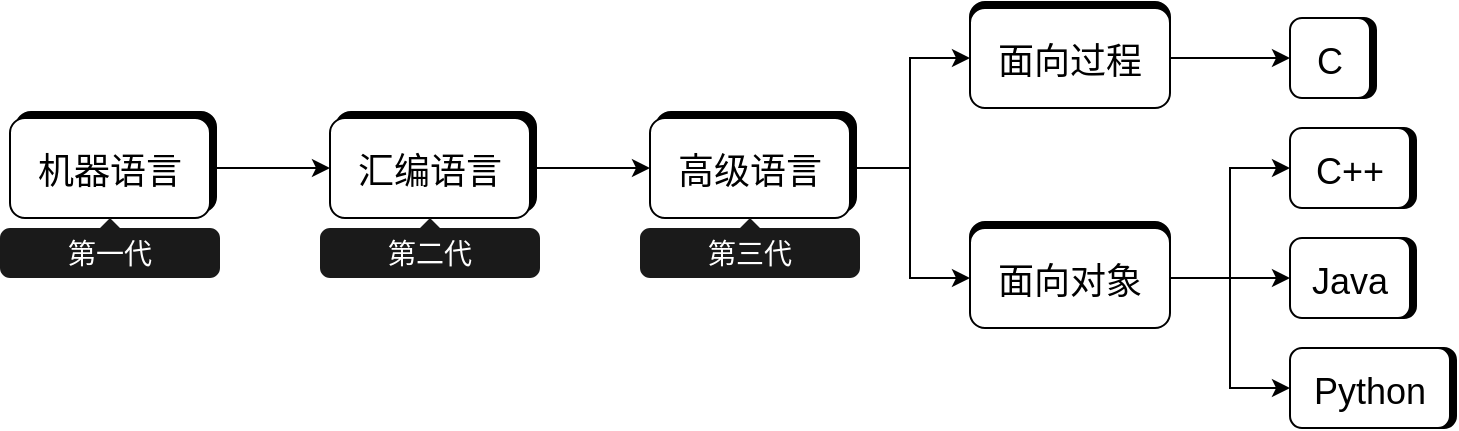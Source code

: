 <mxfile version="24.4.13" type="device" pages="7">
  <diagram name="language" id="GhkmVNo6IStUZVgmYom4">
    <mxGraphModel dx="1050" dy="669" grid="1" gridSize="10" guides="1" tooltips="1" connect="1" arrows="1" fold="1" page="1" pageScale="1" pageWidth="291" pageHeight="413" math="0" shadow="0">
      <root>
        <mxCell id="0" />
        <mxCell id="1" parent="0" />
        <mxCell id="4VUjTJUvURT9p3w9m_YW-3" value="" style="edgeStyle=orthogonalEdgeStyle;rounded=0;orthogonalLoop=1;jettySize=auto;html=1;fontFamily=Helvetica;" parent="1" source="4VUjTJUvURT9p3w9m_YW-1" target="4VUjTJUvURT9p3w9m_YW-2" edge="1">
          <mxGeometry relative="1" as="geometry" />
        </mxCell>
        <mxCell id="4VUjTJUvURT9p3w9m_YW-1" value="机器语言" style="rounded=1;fontSize=18;shadow=1;shadowOpacity=100;shadowBlur=0;shadowOffsetY=-3;shadowOffsetX=3;fontFamily=Helvetica;" parent="1" vertex="1">
          <mxGeometry x="80" y="135" width="100" height="50" as="geometry" />
        </mxCell>
        <mxCell id="4VUjTJUvURT9p3w9m_YW-5" value="" style="edgeStyle=orthogonalEdgeStyle;rounded=0;orthogonalLoop=1;jettySize=auto;html=1;fontFamily=Helvetica;" parent="1" source="4VUjTJUvURT9p3w9m_YW-2" target="4VUjTJUvURT9p3w9m_YW-4" edge="1">
          <mxGeometry relative="1" as="geometry" />
        </mxCell>
        <mxCell id="4VUjTJUvURT9p3w9m_YW-2" value="汇编语言" style="rounded=1;fontSize=18;shadow=1;shadowOpacity=100;shadowBlur=0;shadowOffsetY=-3;shadowOffsetX=3;fontFamily=Helvetica;" parent="1" vertex="1">
          <mxGeometry x="240" y="135" width="100" height="50" as="geometry" />
        </mxCell>
        <mxCell id="4VUjTJUvURT9p3w9m_YW-7" value="" style="edgeStyle=orthogonalEdgeStyle;rounded=0;orthogonalLoop=1;jettySize=auto;html=1;entryX=0;entryY=0.5;entryDx=0;entryDy=0;fontFamily=Helvetica;" parent="1" source="4VUjTJUvURT9p3w9m_YW-4" target="4VUjTJUvURT9p3w9m_YW-6" edge="1">
          <mxGeometry relative="1" as="geometry">
            <Array as="points">
              <mxPoint x="530" y="160" />
              <mxPoint x="530" y="105" />
            </Array>
          </mxGeometry>
        </mxCell>
        <mxCell id="4VUjTJUvURT9p3w9m_YW-9" style="edgeStyle=orthogonalEdgeStyle;rounded=0;orthogonalLoop=1;jettySize=auto;html=1;entryX=0;entryY=0.5;entryDx=0;entryDy=0;fontFamily=Helvetica;" parent="1" source="4VUjTJUvURT9p3w9m_YW-4" target="4VUjTJUvURT9p3w9m_YW-8" edge="1">
          <mxGeometry relative="1" as="geometry" />
        </mxCell>
        <mxCell id="4VUjTJUvURT9p3w9m_YW-4" value="高级语言" style="rounded=1;fontSize=18;shadow=1;shadowOpacity=100;shadowBlur=0;shadowOffsetY=-3;shadowOffsetX=3;fontFamily=Helvetica;" parent="1" vertex="1">
          <mxGeometry x="400" y="135" width="100" height="50" as="geometry" />
        </mxCell>
        <mxCell id="4VUjTJUvURT9p3w9m_YW-11" value="" style="edgeStyle=orthogonalEdgeStyle;rounded=0;orthogonalLoop=1;jettySize=auto;html=1;fontFamily=Helvetica;" parent="1" source="4VUjTJUvURT9p3w9m_YW-6" target="4VUjTJUvURT9p3w9m_YW-10" edge="1">
          <mxGeometry relative="1" as="geometry" />
        </mxCell>
        <mxCell id="4VUjTJUvURT9p3w9m_YW-6" value="面向过程" style="rounded=1;fontSize=18;shadow=1;shadowOpacity=100;shadowBlur=0;shadowOffsetY=-3;shadowOffsetX=0;fontFamily=Helvetica;" parent="1" vertex="1">
          <mxGeometry x="560" y="80" width="100" height="50" as="geometry" />
        </mxCell>
        <mxCell id="4VUjTJUvURT9p3w9m_YW-13" value="" style="edgeStyle=orthogonalEdgeStyle;rounded=0;orthogonalLoop=1;jettySize=auto;html=1;entryX=0;entryY=0.5;entryDx=0;entryDy=0;fontFamily=Helvetica;" parent="1" source="4VUjTJUvURT9p3w9m_YW-8" target="4VUjTJUvURT9p3w9m_YW-12" edge="1">
          <mxGeometry relative="1" as="geometry" />
        </mxCell>
        <mxCell id="4VUjTJUvURT9p3w9m_YW-16" style="edgeStyle=orthogonalEdgeStyle;rounded=0;orthogonalLoop=1;jettySize=auto;html=1;entryX=0;entryY=0.5;entryDx=0;entryDy=0;fontFamily=Helvetica;" parent="1" source="4VUjTJUvURT9p3w9m_YW-8" target="4VUjTJUvURT9p3w9m_YW-14" edge="1">
          <mxGeometry relative="1" as="geometry" />
        </mxCell>
        <mxCell id="4VUjTJUvURT9p3w9m_YW-17" style="edgeStyle=orthogonalEdgeStyle;rounded=0;orthogonalLoop=1;jettySize=auto;html=1;entryX=0;entryY=0.5;entryDx=0;entryDy=0;fontFamily=Helvetica;" parent="1" source="4VUjTJUvURT9p3w9m_YW-8" target="4VUjTJUvURT9p3w9m_YW-15" edge="1">
          <mxGeometry relative="1" as="geometry" />
        </mxCell>
        <mxCell id="4VUjTJUvURT9p3w9m_YW-8" value="面向对象" style="rounded=1;fontSize=18;shadow=1;shadowOpacity=100;shadowBlur=0;shadowOffsetY=-3;shadowOffsetX=0;fontFamily=Helvetica;" parent="1" vertex="1">
          <mxGeometry x="560" y="190" width="100" height="50" as="geometry" />
        </mxCell>
        <mxCell id="4VUjTJUvURT9p3w9m_YW-10" value="C" style="rounded=1;fontSize=18;shadow=1;shadowOpacity=100;shadowBlur=0;shadowOffsetY=0;shadowOffsetX=3;fontFamily=Helvetica;" parent="1" vertex="1">
          <mxGeometry x="720" y="85" width="40" height="40" as="geometry" />
        </mxCell>
        <mxCell id="4VUjTJUvURT9p3w9m_YW-12" value="C++" style="rounded=1;fontSize=18;shadow=1;shadowOpacity=100;shadowBlur=0;shadowOffsetY=0;shadowOffsetX=3;fontFamily=Helvetica;" parent="1" vertex="1">
          <mxGeometry x="720" y="140" width="60" height="40" as="geometry" />
        </mxCell>
        <mxCell id="4VUjTJUvURT9p3w9m_YW-14" value="Java" style="rounded=1;fontSize=18;shadow=1;shadowOpacity=100;shadowBlur=0;shadowOffsetY=0;shadowOffsetX=3;fontFamily=Helvetica;" parent="1" vertex="1">
          <mxGeometry x="720" y="195" width="60" height="40" as="geometry" />
        </mxCell>
        <mxCell id="4VUjTJUvURT9p3w9m_YW-15" value="Python" style="rounded=1;fontSize=18;shadow=1;shadowOpacity=100;shadowBlur=0;shadowOffsetY=0;shadowOffsetX=3;fontFamily=Helvetica;" parent="1" vertex="1">
          <mxGeometry x="720" y="250" width="80" height="40" as="geometry" />
        </mxCell>
        <mxCell id="4VUjTJUvURT9p3w9m_YW-23" value="第一代" style="shadow=0;dashed=0;shape=mxgraph.bootstrap.popover;fillColor=#1A1A1A;strokeColor=none;dx=55;dy=5;rSize=5;verticalAlign=top;spacing=10;fontSize=14;spacingLeft=0;align=center;spacingTop=-5;fontColor=#FFFFFF;direction=west;spacingBottom=0;fontFamily=Helvetica;" parent="1" vertex="1">
          <mxGeometry x="75" y="185" width="110" height="30" as="geometry" />
        </mxCell>
        <mxCell id="4VUjTJUvURT9p3w9m_YW-25" value="第二代" style="shadow=0;dashed=0;shape=mxgraph.bootstrap.popover;fillColor=#1A1A1A;strokeColor=none;dx=55;dy=5;rSize=5;verticalAlign=top;spacing=10;fontSize=14;spacingLeft=0;align=center;spacingTop=-5;fontColor=#FFFFFF;direction=west;spacingBottom=0;fontFamily=Helvetica;" parent="1" vertex="1">
          <mxGeometry x="235" y="185" width="110" height="30" as="geometry" />
        </mxCell>
        <mxCell id="4VUjTJUvURT9p3w9m_YW-26" value="第三代" style="shadow=0;dashed=0;shape=mxgraph.bootstrap.popover;fillColor=#1A1A1A;strokeColor=none;dx=55;dy=5;rSize=5;verticalAlign=top;spacing=10;fontSize=14;spacingLeft=0;align=center;spacingTop=-5;fontColor=#FFFFFF;direction=west;spacingBottom=0;fontFamily=Helvetica;" parent="1" vertex="1">
          <mxGeometry x="395" y="185" width="110" height="30" as="geometry" />
        </mxCell>
      </root>
    </mxGraphModel>
  </diagram>
  <diagram id="CMB5Bj1ewXfbPHIBRHY7" name="hardware">
    <mxGraphModel dx="1050" dy="669" grid="1" gridSize="10" guides="1" tooltips="1" connect="1" arrows="1" fold="1" page="1" pageScale="1" pageWidth="291" pageHeight="413" math="0" shadow="0">
      <root>
        <mxCell id="0" />
        <mxCell id="1" parent="0" />
        <mxCell id="Dz_opyrQ9mkDWGh6BsnE-21" value="CPU" style="rounded=0;fontSize=18;sketch=1;curveFitting=1;jiggle=1;hachureGap=1;fillColor=#eeeeee;strokeColor=none;labelPosition=center;verticalLabelPosition=middle;align=center;verticalAlign=top;fontStyle=0;fontFamily=Helvetica;" parent="1" vertex="1">
          <mxGeometry x="40" y="80" width="480" height="100" as="geometry" />
        </mxCell>
        <mxCell id="Dz_opyrQ9mkDWGh6BsnE-3" value="运算单元" style="rounded=1;fontSize=18;shadow=1;shadowOpacity=100;shadowOffsetX=3;shadowOffsetY=-3;shadowBlur=0;fontFamily=Helvetica;" parent="1" vertex="1">
          <mxGeometry x="67" y="120.0" width="100" height="40" as="geometry" />
        </mxCell>
        <mxCell id="Dz_opyrQ9mkDWGh6BsnE-18" value="" style="edgeStyle=orthogonalEdgeStyle;rounded=0;orthogonalLoop=1;jettySize=auto;html=1;startArrow=classic;startFill=1;fontFamily=Helvetica;" parent="1" source="Dz_opyrQ9mkDWGh6BsnE-4" target="Dz_opyrQ9mkDWGh6BsnE-3" edge="1">
          <mxGeometry relative="1" as="geometry" />
        </mxCell>
        <mxCell id="Dz_opyrQ9mkDWGh6BsnE-19" style="edgeStyle=orthogonalEdgeStyle;rounded=0;orthogonalLoop=1;jettySize=auto;html=1;exitX=0.5;exitY=1;exitDx=0;exitDy=0;entryX=0.5;entryY=1;entryDx=0;entryDy=0;startArrow=classic;startFill=1;fontFamily=Helvetica;" parent="1" source="Dz_opyrQ9mkDWGh6BsnE-4" target="Dz_opyrQ9mkDWGh6BsnE-10" edge="1">
          <mxGeometry relative="1" as="geometry">
            <Array as="points">
              <mxPoint x="277" y="190" />
              <mxPoint x="597" y="190" />
            </Array>
          </mxGeometry>
        </mxCell>
        <mxCell id="Dz_opyrQ9mkDWGh6BsnE-4" value="寄存器" style="rounded=1;fontSize=18;shadow=1;shadowOpacity=100;shadowOffsetX=3;shadowOffsetY=-3;shadowBlur=0;fontFamily=Helvetica;" parent="1" vertex="1">
          <mxGeometry x="227" y="120.0" width="100" height="40" as="geometry" />
        </mxCell>
        <mxCell id="Dz_opyrQ9mkDWGh6BsnE-17" value="" style="edgeStyle=orthogonalEdgeStyle;rounded=0;orthogonalLoop=1;jettySize=auto;html=1;fontFamily=Helvetica;" parent="1" source="Dz_opyrQ9mkDWGh6BsnE-8" target="Dz_opyrQ9mkDWGh6BsnE-4" edge="1">
          <mxGeometry relative="1" as="geometry" />
        </mxCell>
        <mxCell id="Dz_opyrQ9mkDWGh6BsnE-8" value="缓存" style="rounded=1;fontSize=18;shadow=1;shadowOpacity=100;shadowOffsetX=3;shadowOffsetY=-3;shadowBlur=0;fontFamily=Helvetica;" parent="1" vertex="1">
          <mxGeometry x="387" y="120.0" width="100" height="40" as="geometry" />
        </mxCell>
        <mxCell id="Dz_opyrQ9mkDWGh6BsnE-15" value="" style="edgeStyle=orthogonalEdgeStyle;rounded=0;orthogonalLoop=1;jettySize=auto;html=1;fontFamily=Helvetica;" parent="1" source="Dz_opyrQ9mkDWGh6BsnE-10" target="Dz_opyrQ9mkDWGh6BsnE-8" edge="1">
          <mxGeometry relative="1" as="geometry" />
        </mxCell>
        <mxCell id="Dz_opyrQ9mkDWGh6BsnE-10" value="内存" style="rounded=1;fontSize=18;shadow=1;shadowOpacity=100;shadowOffsetX=3;shadowOffsetY=-3;shadowBlur=0;fontFamily=Helvetica;" parent="1" vertex="1">
          <mxGeometry x="547" y="120.0" width="100" height="40" as="geometry" />
        </mxCell>
        <mxCell id="Dz_opyrQ9mkDWGh6BsnE-16" value="" style="edgeStyle=orthogonalEdgeStyle;rounded=0;orthogonalLoop=1;jettySize=auto;html=1;startArrow=classic;startFill=1;fontFamily=Helvetica;" parent="1" source="Dz_opyrQ9mkDWGh6BsnE-12" target="Dz_opyrQ9mkDWGh6BsnE-10" edge="1">
          <mxGeometry relative="1" as="geometry" />
        </mxCell>
        <mxCell id="Dz_opyrQ9mkDWGh6BsnE-12" value="硬盘" style="rounded=1;fontSize=18;shadow=1;shadowOpacity=100;shadowOffsetX=3;shadowOffsetY=-3;shadowBlur=0;fontFamily=Helvetica;" parent="1" vertex="1">
          <mxGeometry x="707" y="120.0" width="100" height="40" as="geometry" />
        </mxCell>
      </root>
    </mxGraphModel>
  </diagram>
  <diagram id="yYK8dVEquQdWhxrIUWmN" name="platform">
    <mxGraphModel dx="1050" dy="669" grid="1" gridSize="10" guides="1" tooltips="1" connect="1" arrows="1" fold="1" page="1" pageScale="1" pageWidth="291" pageHeight="413" math="0" shadow="0">
      <root>
        <mxCell id="0" />
        <mxCell id="1" parent="0" />
        <mxCell id="qDeXKjlheQYa4lL785Nu-9" value="Java 程序" style="shape=document;boundedLbl=1;rounded=0;shadow=1;strokeColor=#36393d;align=center;verticalAlign=middle;shadowOffsetX=3;shadowOffsetY=-3;shadowBlur=0;shadowOpacity=100;fontFamily=Helvetica;fontSize=22;fillColor=#f9f7ed;points=[[0,0.25,0,0,0],[0,0.5,0,0,0],[0,0.75,0,0,0],[0.25,0,0,0,0],[0.5,0,0,0,0],[0.5,0.85,0,0,0],[0.75,0,0,0,0],[1,0.25,0,0,0],[1,0.5,0,0,0],[1,0.75,0,0,0]];" parent="1" vertex="1">
          <mxGeometry x="330" y="60" width="180" height="80" as="geometry" />
        </mxCell>
        <mxCell id="qDeXKjlheQYa4lL785Nu-11" value="Windows 系统" style="rounded=1;fontSize=18;sketch=1;curveFitting=1;jiggle=1;hachureGap=1;fillColor=#f9f7ed;strokeColor=#36393d;verticalAlign=bottom;spacingTop=0;spacingBottom=5;fontStyle=1;container=1;fontFamily=Helvetica;" parent="1" vertex="1">
          <mxGeometry x="40" y="190" width="200" height="100" as="geometry">
            <mxRectangle x="40" y="140" width="150" height="40" as="alternateBounds" />
          </mxGeometry>
        </mxCell>
        <mxCell id="qDeXKjlheQYa4lL785Nu-13" value="win 版的 JVM" style="ellipse;whiteSpace=wrap;html=1;rounded=0;sketch=1;hachureGap=1;jiggle=1;curveFitting=1;strokeColor=#36393d;align=center;verticalAlign=middle;fontFamily=Helvetica;fontSize=18;fillColor=#ffcc99;" parent="qDeXKjlheQYa4lL785Nu-11" vertex="1">
          <mxGeometry x="35" y="22" width="130" height="42" as="geometry" />
        </mxCell>
        <mxCell id="qDeXKjlheQYa4lL785Nu-15" value="Linux 系统" style="rounded=1;fontSize=18;sketch=1;curveFitting=1;jiggle=1;hachureGap=1;fillColor=#f9f7ed;strokeColor=#36393d;verticalAlign=bottom;spacingTop=0;spacingBottom=5;fontStyle=1;container=1;fontFamily=Helvetica;" parent="1" vertex="1">
          <mxGeometry x="320" y="190" width="200" height="100" as="geometry">
            <mxRectangle x="40" y="140" width="150" height="40" as="alternateBounds" />
          </mxGeometry>
        </mxCell>
        <mxCell id="qDeXKjlheQYa4lL785Nu-16" value="lin 版的 JVM" style="ellipse;whiteSpace=wrap;html=1;rounded=0;sketch=1;hachureGap=1;jiggle=1;curveFitting=1;strokeColor=#36393d;align=center;verticalAlign=middle;fontFamily=Helvetica;fontSize=18;fillColor=#ffcc99;" parent="qDeXKjlheQYa4lL785Nu-15" vertex="1">
          <mxGeometry x="35" y="22" width="130" height="42" as="geometry" />
        </mxCell>
        <mxCell id="qDeXKjlheQYa4lL785Nu-17" value="MacOS 系统" style="rounded=1;fontSize=18;sketch=1;curveFitting=1;jiggle=1;hachureGap=1;fillColor=#f9f7ed;strokeColor=#36393d;verticalAlign=bottom;spacingTop=0;spacingBottom=5;fontStyle=1;container=1;fontFamily=Helvetica;" parent="1" vertex="1">
          <mxGeometry x="600" y="190" width="200" height="100" as="geometry">
            <mxRectangle x="40" y="140" width="150" height="40" as="alternateBounds" />
          </mxGeometry>
        </mxCell>
        <mxCell id="qDeXKjlheQYa4lL785Nu-18" value="mac 版的 JVM" style="ellipse;whiteSpace=wrap;html=1;rounded=0;sketch=1;hachureGap=1;jiggle=1;curveFitting=1;strokeColor=#36393d;align=center;verticalAlign=middle;fontFamily=Helvetica;fontSize=18;fillColor=#ffcc99;" parent="qDeXKjlheQYa4lL785Nu-17" vertex="1">
          <mxGeometry x="35" y="22" width="130" height="42" as="geometry" />
        </mxCell>
        <mxCell id="qDeXKjlheQYa4lL785Nu-22" style="edgeStyle=orthogonalEdgeStyle;rounded=0;orthogonalLoop=1;jettySize=auto;html=1;exitX=0.5;exitY=0.85;exitDx=0;exitDy=0;exitPerimeter=0;entryX=0.5;entryY=0;entryDx=0;entryDy=0;fontFamily=Helvetica;fontSize=18;fontColor=default;" parent="1" source="qDeXKjlheQYa4lL785Nu-9" target="qDeXKjlheQYa4lL785Nu-16" edge="1">
          <mxGeometry relative="1" as="geometry" />
        </mxCell>
        <mxCell id="qDeXKjlheQYa4lL785Nu-23" style="edgeStyle=orthogonalEdgeStyle;rounded=0;orthogonalLoop=1;jettySize=auto;html=1;exitX=0.5;exitY=0.85;exitDx=0;exitDy=0;exitPerimeter=0;entryX=0.5;entryY=0;entryDx=0;entryDy=0;fontFamily=Helvetica;fontSize=18;fontColor=default;" parent="1" source="qDeXKjlheQYa4lL785Nu-9" target="qDeXKjlheQYa4lL785Nu-13" edge="1">
          <mxGeometry relative="1" as="geometry">
            <Array as="points">
              <mxPoint x="420" y="170" />
              <mxPoint x="140" y="170" />
            </Array>
          </mxGeometry>
        </mxCell>
        <mxCell id="qDeXKjlheQYa4lL785Nu-24" style="edgeStyle=orthogonalEdgeStyle;rounded=0;orthogonalLoop=1;jettySize=auto;html=1;exitX=0.5;exitY=0.85;exitDx=0;exitDy=0;exitPerimeter=0;entryX=0.5;entryY=0;entryDx=0;entryDy=0;fontFamily=Helvetica;fontSize=18;fontColor=default;" parent="1" source="qDeXKjlheQYa4lL785Nu-9" target="qDeXKjlheQYa4lL785Nu-18" edge="1">
          <mxGeometry relative="1" as="geometry">
            <Array as="points">
              <mxPoint x="420" y="170" />
              <mxPoint x="700" y="170" />
            </Array>
          </mxGeometry>
        </mxCell>
      </root>
    </mxGraphModel>
  </diagram>
  <diagram id="Rfr6S3I8M5aCO2-zRJgq" name="compilation">
    <mxGraphModel dx="1050" dy="669" grid="1" gridSize="10" guides="1" tooltips="1" connect="1" arrows="1" fold="1" page="1" pageScale="1" pageWidth="291" pageHeight="413" math="0" shadow="0">
      <root>
        <mxCell id="0" />
        <mxCell id="1" parent="0" />
        <mxCell id="BbftKv4C66B8lPSLXNzS-2" value="Java 源文件" style="shape=document;boundedLbl=1;rounded=0;shadow=1;strokeColor=default;align=center;verticalAlign=middle;shadowOffsetX=3;shadowOffsetY=-3;shadowBlur=0;shadowOpacity=100;fontFamily=Helvetica;fontSize=18;fontColor=default;fillColor=default;points=[[0,0.25,0,0,0],[0,0.5,0,0,0],[0,0.75,0,0,0],[0.25,0,0,0,0],[0.5,0,0,0,0],[0.5,0.85,0,0,0],[0.75,0,0,0,0],[1,0.25,0,0,0],[1,0.5,0,0,0],[1,0.75,0,0,0]];" parent="1" vertex="1">
          <mxGeometry x="30" y="140" width="120" height="80" as="geometry" />
        </mxCell>
        <mxCell id="BbftKv4C66B8lPSLXNzS-3" value="字节码文件" style="shape=note;backgroundOutline=1;darkOpacity=0.05;rounded=0;shadow=1;strokeColor=default;align=center;verticalAlign=middle;shadowOffsetX=3;shadowOffsetY=-3;shadowBlur=0;shadowOpacity=100;fontFamily=Helvetica;fontSize=18;fontColor=default;fillColor=default;size=20;points=[[0,0,0,0,0],[0,0,0,40,0],[0,0,0,80,0],[0,0,0,90,10],[0,0,0,100,20],[0,0.5,0,0,0],[0,0.5,0,100,0],[0,1,0,0,0],[0.5,0,0,0,0],[0.5,1,0,0,0],[1,1,0,0,0]];" parent="1" vertex="1">
          <mxGeometry x="291" y="110" width="100" height="100" as="geometry" />
        </mxCell>
        <mxCell id="BbftKv4C66B8lPSLXNzS-14" value="" style="edgeStyle=orthogonalEdgeStyle;rounded=0;orthogonalLoop=1;jettySize=auto;exitX=1;exitY=0.5;exitDx=0;exitDy=0;exitPerimeter=0;entryX=0;entryY=0.5;entryDx=0;entryDy=0;fontFamily=Helvetica;fontSize=11;fontColor=default;" parent="1" source="BbftKv4C66B8lPSLXNzS-5" target="BbftKv4C66B8lPSLXNzS-9" edge="1">
          <mxGeometry relative="1" as="geometry" />
        </mxCell>
        <mxCell id="BbftKv4C66B8lPSLXNzS-5" value="JVM" style="verticalLabelPosition=middle;verticalAlign=middle;strokeWidth=1;align=center;outlineConnect=0;dashed=0;outlineConnect=0;shape=mxgraph.aws3d.dataServer;strokeColor=#5E5E5E;aspect=fixed;labelPosition=center;fontSize=18;spacingBottom=0;spacingTop=-38;points=[[0,0.5,0,0,0],[1,0.5,0,0,0]];fontFamily=Helvetica;" parent="1" vertex="1">
          <mxGeometry x="520" y="107" width="123" height="106" as="geometry" />
        </mxCell>
        <mxCell id="BbftKv4C66B8lPSLXNzS-9" value="程序运行结果" style="ellipse;aspect=fixed;rounded=0;shadow=1;strokeColor=default;align=center;verticalAlign=middle;shadowOffsetX=3;shadowOffsetY=-3;shadowBlur=0;shadowOpacity=100;fontFamily=Helvetica;fontSize=18;fontColor=default;fillColor=default;" parent="1" vertex="1">
          <mxGeometry x="720" y="105" width="110" height="110" as="geometry" />
        </mxCell>
        <mxCell id="BbftKv4C66B8lPSLXNzS-10" value="" style="edgeStyle=orthogonalEdgeStyle;rounded=0;orthogonalLoop=1;jettySize=auto;exitX=1;exitY=0.25;exitDx=0;exitDy=0;entryX=0;entryY=0.5;entryDx=0;entryDy=0;entryPerimeter=0;fontFamily=Helvetica;fontSize=11;fontColor=default;exitPerimeter=0;" parent="1" source="BbftKv4C66B8lPSLXNzS-2" target="BbftKv4C66B8lPSLXNzS-3" edge="1">
          <mxGeometry relative="1" as="geometry" />
        </mxCell>
        <mxCell id="BbftKv4C66B8lPSLXNzS-15" value="" style="edgeLabel;align=center;verticalAlign=bottom;resizable=0;points=[];rounded=0;shadow=1;strokeColor=default;shadowOffsetX=3;shadowOffsetY=-3;shadowBlur=0;shadowOpacity=100;fontFamily=Helvetica;fontSize=16;fontColor=default;fillColor=default;" parent="BbftKv4C66B8lPSLXNzS-10" vertex="1" connectable="0">
          <mxGeometry x="-0.049" y="1" relative="1" as="geometry">
            <mxPoint as="offset" />
          </mxGeometry>
        </mxCell>
        <mxCell id="BbftKv4C66B8lPSLXNzS-16" value="" style="edgeLabel;align=center;verticalAlign=top;resizable=0;points=[];rounded=0;shadow=1;strokeColor=default;shadowOffsetX=3;shadowOffsetY=-3;shadowBlur=0;shadowOpacity=100;fontFamily=Helvetica;fontSize=16;fontColor=default;fillColor=default;spacingLeft=0;" parent="BbftKv4C66B8lPSLXNzS-10" vertex="1" connectable="0">
          <mxGeometry x="-0.067" y="-1" relative="1" as="geometry">
            <mxPoint as="offset" />
          </mxGeometry>
        </mxCell>
        <mxCell id="BbftKv4C66B8lPSLXNzS-20" value="使用 javac.exe" style="edgeLabel;align=center;verticalAlign=top;resizable=0;points=[];rounded=0;shadow=1;strokeColor=default;shadowOffsetX=3;shadowOffsetY=-3;shadowBlur=0;shadowOpacity=100;fontFamily=Helvetica;fontSize=18;fontColor=default;fillColor=default;" parent="BbftKv4C66B8lPSLXNzS-10" vertex="1" connectable="0">
          <mxGeometry x="-0.055" relative="1" as="geometry">
            <mxPoint as="offset" />
          </mxGeometry>
        </mxCell>
        <mxCell id="BbftKv4C66B8lPSLXNzS-21" value="编译程序" style="edgeLabel;align=center;verticalAlign=bottom;resizable=0;points=[];rounded=0;shadow=1;strokeColor=default;shadowOffsetX=3;shadowOffsetY=-3;shadowBlur=0;shadowOpacity=100;fontFamily=Helvetica;fontSize=16;fontColor=default;fillColor=default;" parent="BbftKv4C66B8lPSLXNzS-10" vertex="1" connectable="0">
          <mxGeometry x="-0.064" y="1" relative="1" as="geometry">
            <mxPoint as="offset" />
          </mxGeometry>
        </mxCell>
        <mxCell id="BbftKv4C66B8lPSLXNzS-13" value="" style="edgeStyle=orthogonalEdgeStyle;rounded=0;orthogonalLoop=1;jettySize=auto;exitX=0;exitY=0.5;exitDx=100;exitDy=0;exitPerimeter=0;entryX=0;entryY=0.5;entryDx=0;entryDy=0;entryPerimeter=0;fontFamily=Helvetica;fontSize=11;fontColor=default;" parent="1" source="BbftKv4C66B8lPSLXNzS-3" target="BbftKv4C66B8lPSLXNzS-5" edge="1">
          <mxGeometry relative="1" as="geometry" />
        </mxCell>
        <mxCell id="BbftKv4C66B8lPSLXNzS-17" value="启动 JVM" style="edgeLabel;align=center;verticalAlign=bottom;resizable=0;points=[];rounded=0;shadow=1;strokeColor=default;shadowOffsetX=3;shadowOffsetY=-3;shadowBlur=0;shadowOpacity=100;fontFamily=Helvetica;fontSize=16;fontColor=default;fillColor=default;" parent="BbftKv4C66B8lPSLXNzS-13" vertex="1" connectable="0">
          <mxGeometry x="0.029" y="1" relative="1" as="geometry">
            <mxPoint as="offset" />
          </mxGeometry>
        </mxCell>
        <mxCell id="BbftKv4C66B8lPSLXNzS-18" value="" style="edgeLabel;align=center;verticalAlign=top;resizable=0;points=[];rounded=0;shadow=1;strokeColor=default;shadowOffsetX=3;shadowOffsetY=-3;shadowBlur=0;shadowOpacity=100;fontFamily=Helvetica;fontSize=16;fontColor=default;fillColor=default;spacingLeft=0;" parent="BbftKv4C66B8lPSLXNzS-13" vertex="1" connectable="0">
          <mxGeometry x="-0.163" relative="1" as="geometry">
            <mxPoint as="offset" />
          </mxGeometry>
        </mxCell>
        <mxCell id="BbftKv4C66B8lPSLXNzS-19" value="使用 java.exe" style="edgeLabel;align=center;verticalAlign=top;resizable=0;points=[];rounded=0;shadow=1;strokeColor=default;shadowOffsetX=3;shadowOffsetY=-3;shadowBlur=0;shadowOpacity=100;fontFamily=Helvetica;fontSize=16;fontColor=default;fillColor=default;" parent="BbftKv4C66B8lPSLXNzS-13" vertex="1" connectable="0">
          <mxGeometry x="0.03" y="-1" relative="1" as="geometry">
            <mxPoint as="offset" />
          </mxGeometry>
        </mxCell>
        <mxCell id="BbftKv4C66B8lPSLXNzS-28" value="HelloWorld.java" style="shape=note;backgroundOutline=1;darkOpacity=0.05;fillColor=#f5f5f5;strokeColor=#666666;fillStyle=solid;direction=west;gradientDirection=north;shadow=1;size=10;pointerEvents=1;fontSize=18;fontFamily=Helvetica;" parent="1" vertex="1">
          <mxGeometry x="15" y="250" width="150" height="40" as="geometry" />
        </mxCell>
        <mxCell id="BbftKv4C66B8lPSLXNzS-30" value="HelloWorld.class" style="shape=note;backgroundOutline=1;darkOpacity=0.05;fillColor=#f5f5f5;strokeColor=#666666;fillStyle=solid;direction=west;gradientDirection=north;shadow=1;size=10;pointerEvents=1;fontSize=18;fontFamily=Helvetica;" parent="1" vertex="1">
          <mxGeometry x="266" y="250" width="150" height="40" as="geometry" />
        </mxCell>
        <mxCell id="BbftKv4C66B8lPSLXNzS-31" value="" style="edgeStyle=orthogonalEdgeStyle;rounded=0;orthogonalLoop=1;jettySize=auto;exitX=0.5;exitY=1;exitDx=0;exitDy=0;exitPerimeter=0;entryX=0.5;entryY=1;entryDx=0;entryDy=0;entryPerimeter=0;endArrow=none;endFill=0;dashed=1;fontFamily=Helvetica;" parent="1" source="BbftKv4C66B8lPSLXNzS-3" target="BbftKv4C66B8lPSLXNzS-30" edge="1">
          <mxGeometry relative="1" as="geometry" />
        </mxCell>
        <mxCell id="BbftKv4C66B8lPSLXNzS-33" value="" style="edgeStyle=orthogonalEdgeStyle;rounded=0;orthogonalLoop=1;jettySize=auto;exitX=0.5;exitY=0;exitDx=0;exitDy=0;exitPerimeter=0;dashed=1;endArrow=none;endFill=0;fontFamily=Helvetica;" parent="1" source="BbftKv4C66B8lPSLXNzS-32" edge="1">
          <mxGeometry relative="1" as="geometry">
            <mxPoint x="455" y="135" as="targetPoint" />
          </mxGeometry>
        </mxCell>
        <mxCell id="BbftKv4C66B8lPSLXNzS-32" value="把字节码文件加载进 JVM" style="shape=note;backgroundOutline=1;darkOpacity=0.05;fillColor=#f5f5f5;strokeColor=#666666;fillStyle=solid;direction=west;gradientDirection=north;shadow=1;size=10;pointerEvents=1;fontSize=18;fontFamily=Helvetica;" parent="1" vertex="1">
          <mxGeometry x="340" y="30" width="230" height="40" as="geometry" />
        </mxCell>
        <mxCell id="BbftKv4C66B8lPSLXNzS-34" value="" style="edgeStyle=orthogonalEdgeStyle;rounded=0;orthogonalLoop=1;jettySize=auto;exitX=0.5;exitY=0.85;exitDx=0;exitDy=0;exitPerimeter=0;entryX=0.5;entryY=1;entryDx=0;entryDy=0;entryPerimeter=0;endArrow=none;endFill=0;dashed=1;fontFamily=Helvetica;" parent="1" source="BbftKv4C66B8lPSLXNzS-2" target="BbftKv4C66B8lPSLXNzS-28" edge="1">
          <mxGeometry relative="1" as="geometry" />
        </mxCell>
      </root>
    </mxGraphModel>
  </diagram>
  <diagram id="tYYNjxasHmk65A-VcSS7" name="switchs">
    <mxGraphModel dx="1050" dy="669" grid="1" gridSize="10" guides="1" tooltips="1" connect="1" arrows="1" fold="1" page="1" pageScale="1" pageWidth="291" pageHeight="413" math="0" shadow="0">
      <root>
        <mxCell id="0" />
        <mxCell id="1" parent="0" />
        <mxCell id="ICwCYZRlLC1K_XWsh7Jr-3" value="1" style="shape=mxgraph.electrical.electro-mechanical.switchDisconnector;aspect=fixed;elSwitchState=on;direction=south;labelPosition=center;verticalLabelPosition=bottom;align=center;verticalAlign=top;fontSize=18;spacingLeft=-15;" parent="1" vertex="1">
          <mxGeometry x="40" y="80" width="20" height="75" as="geometry" />
        </mxCell>
        <mxCell id="ICwCYZRlLC1K_XWsh7Jr-4" value="0" style="shape=mxgraph.electrical.electro-mechanical.switchDisconnector;aspect=fixed;elSwitchState=off;direction=south;fontSize=18;labelPosition=center;verticalLabelPosition=bottom;align=center;verticalAlign=top;spacingLeft=-10;" parent="1" vertex="1">
          <mxGeometry x="100" y="80" width="20" height="75" as="geometry" />
        </mxCell>
        <mxCell id="ICwCYZRlLC1K_XWsh7Jr-5" value="1" style="shape=mxgraph.electrical.electro-mechanical.switchDisconnector;aspect=fixed;elSwitchState=on;direction=south;labelPosition=center;verticalLabelPosition=bottom;align=center;verticalAlign=top;fontSize=18;spacingLeft=-15;" parent="1" vertex="1">
          <mxGeometry x="160" y="80" width="20" height="75" as="geometry" />
        </mxCell>
        <mxCell id="ICwCYZRlLC1K_XWsh7Jr-6" value="1" style="shape=mxgraph.electrical.electro-mechanical.switchDisconnector;aspect=fixed;elSwitchState=on;direction=south;labelPosition=center;verticalLabelPosition=bottom;align=center;verticalAlign=top;fontSize=18;spacingLeft=-15;" parent="1" vertex="1">
          <mxGeometry x="220" y="80" width="20" height="75" as="geometry" />
        </mxCell>
        <mxCell id="ICwCYZRlLC1K_XWsh7Jr-7" value="0" style="shape=mxgraph.electrical.electro-mechanical.switchDisconnector;aspect=fixed;elSwitchState=off;direction=south;fontSize=18;labelPosition=center;verticalLabelPosition=bottom;align=center;verticalAlign=top;spacingLeft=-10;" parent="1" vertex="1">
          <mxGeometry x="280" y="80" width="20" height="75" as="geometry" />
        </mxCell>
        <mxCell id="ICwCYZRlLC1K_XWsh7Jr-8" value="1" style="shape=mxgraph.electrical.electro-mechanical.switchDisconnector;aspect=fixed;elSwitchState=on;direction=south;labelPosition=center;verticalLabelPosition=bottom;align=center;verticalAlign=top;fontSize=18;spacingLeft=-15;" parent="1" vertex="1">
          <mxGeometry x="340" y="80" width="20" height="75" as="geometry" />
        </mxCell>
        <mxCell id="ICwCYZRlLC1K_XWsh7Jr-9" value="1" style="shape=mxgraph.electrical.electro-mechanical.switchDisconnector;aspect=fixed;elSwitchState=on;direction=south;labelPosition=center;verticalLabelPosition=bottom;align=center;verticalAlign=top;fontSize=18;spacingLeft=-15;" parent="1" vertex="1">
          <mxGeometry x="400" y="80" width="20" height="75" as="geometry" />
        </mxCell>
        <mxCell id="ICwCYZRlLC1K_XWsh7Jr-10" value="0" style="shape=mxgraph.electrical.electro-mechanical.switchDisconnector;aspect=fixed;elSwitchState=off;direction=south;fontSize=18;labelPosition=center;verticalLabelPosition=bottom;align=center;verticalAlign=top;spacingLeft=-10;" parent="1" vertex="1">
          <mxGeometry x="460" y="80" width="20" height="75" as="geometry" />
        </mxCell>
      </root>
    </mxGraphModel>
  </diagram>
  <diagram id="yWCy4W32ITfMothPcyBX" name="binary">
    <mxGraphModel dx="1050" dy="669" grid="1" gridSize="10" guides="1" tooltips="1" connect="1" arrows="1" fold="1" page="1" pageScale="1" pageWidth="291" pageHeight="413" math="0" shadow="0">
      <root>
        <mxCell id="0" />
        <mxCell id="1" parent="0" />
        <mxCell id="AKbeEidoHItW1sSmlwh6-103" value="二进制转十六进制" style="rounded=0;fontSize=18;sketch=1;curveFitting=1;jiggle=1;hachureGap=1;fillColor=#f5f5f5;fontColor=#333333;strokeColor=none;verticalAlign=top;fontStyle=1;container=0;fontFamily=Helvetica;" parent="1" vertex="1">
          <mxGeometry x="640" y="40" width="600" height="350" as="geometry">
            <mxRectangle x="40" y="40" width="170" height="40" as="alternateBounds" />
          </mxGeometry>
        </mxCell>
        <mxCell id="AKbeEidoHItW1sSmlwh6-65" value="二进制转八进制" style="rounded=0;fontSize=18;sketch=1;curveFitting=1;jiggle=1;hachureGap=1;fillColor=#f5f5f5;fontColor=#333333;strokeColor=none;verticalAlign=top;fontStyle=1;fontFamily=Helvetica;" parent="1" vertex="1">
          <mxGeometry x="40" y="40" width="600" height="350" as="geometry">
            <mxRectangle x="40" y="40" width="170" height="40" as="alternateBounds" />
          </mxGeometry>
        </mxCell>
        <mxCell id="AKbeEidoHItW1sSmlwh6-77" value="" style="edgeStyle=none;orthogonalLoop=1;jettySize=auto;rounded=0;endArrow=none;endFill=0;dashed=1;fontFamily=Helvetica;" parent="AKbeEidoHItW1sSmlwh6-65" edge="1">
          <mxGeometry width="80" relative="1" as="geometry">
            <mxPoint x="20" y="40" as="sourcePoint" />
            <mxPoint x="1180" y="40" as="targetPoint" />
            <Array as="points" />
          </mxGeometry>
        </mxCell>
        <mxCell id="AKbeEidoHItW1sSmlwh6-100" value="" style="edgeStyle=orthogonalEdgeStyle;rounded=0;orthogonalLoop=1;jettySize=auto;exitX=0.5;exitY=1;exitDx=0;exitDy=0;entryX=0.5;entryY=0;entryDx=0;entryDy=0;fontFamily=Helvetica;" parent="AKbeEidoHItW1sSmlwh6-65" source="AKbeEidoHItW1sSmlwh6-83" target="AKbeEidoHItW1sSmlwh6-96" edge="1">
          <mxGeometry relative="1" as="geometry" />
        </mxCell>
        <mxCell id="AKbeEidoHItW1sSmlwh6-79" value="0" style="rounded=0;fontSize=18;shadow=1;shadowOpacity=100;shadowOffsetX=3;shadowOffsetY=-3;shadowBlur=0;aspect=fixed;fontFamily=Helvetica;" parent="AKbeEidoHItW1sSmlwh6-65" vertex="1">
          <mxGeometry x="117.5" y="170" width="30" height="30" as="geometry" />
        </mxCell>
        <mxCell id="AKbeEidoHItW1sSmlwh6-98" value="" style="edgeStyle=orthogonalEdgeStyle;rounded=0;orthogonalLoop=1;jettySize=auto;exitX=0.5;exitY=1;exitDx=0;exitDy=0;entryX=0;entryY=0.5;entryDx=0;entryDy=0;fontFamily=Helvetica;" parent="AKbeEidoHItW1sSmlwh6-65" source="AKbeEidoHItW1sSmlwh6-80" target="AKbeEidoHItW1sSmlwh6-95" edge="1">
          <mxGeometry relative="1" as="geometry" />
        </mxCell>
        <mxCell id="AKbeEidoHItW1sSmlwh6-80" value="1" style="rounded=0;fontSize=18;shadow=1;shadowOpacity=100;shadowOffsetX=3;shadowOffsetY=-3;shadowBlur=0;aspect=fixed;fontFamily=Helvetica;" parent="AKbeEidoHItW1sSmlwh6-65" vertex="1">
          <mxGeometry x="147.5" y="170" width="30" height="30" as="geometry" />
        </mxCell>
        <mxCell id="AKbeEidoHItW1sSmlwh6-81" value="0" style="rounded=0;fontSize=18;shadow=1;shadowOpacity=100;shadowOffsetX=3;shadowOffsetY=-3;shadowBlur=0;aspect=fixed;fontFamily=Helvetica;" parent="AKbeEidoHItW1sSmlwh6-65" vertex="1">
          <mxGeometry x="177.5" y="170" width="30" height="30" as="geometry" />
        </mxCell>
        <mxCell id="AKbeEidoHItW1sSmlwh6-82" value="1" style="rounded=0;fontSize=18;shadow=1;shadowOpacity=100;shadowOffsetX=3;shadowOffsetY=-3;shadowBlur=0;aspect=fixed;fontFamily=Helvetica;" parent="AKbeEidoHItW1sSmlwh6-65" vertex="1">
          <mxGeometry x="247.5" y="170" width="30" height="30" as="geometry" />
        </mxCell>
        <mxCell id="AKbeEidoHItW1sSmlwh6-83" value="1" style="rounded=0;fontSize=18;shadow=1;shadowOpacity=100;shadowOffsetX=3;shadowOffsetY=-3;shadowBlur=0;aspect=fixed;fontFamily=Helvetica;" parent="AKbeEidoHItW1sSmlwh6-65" vertex="1">
          <mxGeometry x="277.5" y="170" width="30" height="30" as="geometry" />
        </mxCell>
        <mxCell id="AKbeEidoHItW1sSmlwh6-84" value="0" style="rounded=0;fontSize=18;shadow=1;shadowOpacity=100;shadowOffsetX=3;shadowOffsetY=-3;shadowBlur=0;aspect=fixed;fontFamily=Helvetica;" parent="AKbeEidoHItW1sSmlwh6-65" vertex="1">
          <mxGeometry x="307.5" y="170" width="30" height="30" as="geometry" />
        </mxCell>
        <mxCell id="AKbeEidoHItW1sSmlwh6-85" value="1" style="rounded=0;fontSize=18;shadow=1;shadowOpacity=100;shadowOffsetX=3;shadowOffsetY=-3;shadowBlur=0;aspect=fixed;fontFamily=Helvetica;" parent="AKbeEidoHItW1sSmlwh6-65" vertex="1">
          <mxGeometry x="377.5" y="170" width="30" height="30" as="geometry" />
        </mxCell>
        <mxCell id="AKbeEidoHItW1sSmlwh6-99" value="" style="edgeStyle=orthogonalEdgeStyle;rounded=0;orthogonalLoop=1;jettySize=auto;exitX=0.5;exitY=1;exitDx=0;exitDy=0;entryX=1;entryY=0.5;entryDx=0;entryDy=0;fontFamily=Helvetica;" parent="AKbeEidoHItW1sSmlwh6-65" source="AKbeEidoHItW1sSmlwh6-86" target="AKbeEidoHItW1sSmlwh6-97" edge="1">
          <mxGeometry relative="1" as="geometry" />
        </mxCell>
        <mxCell id="AKbeEidoHItW1sSmlwh6-86" value="1" style="rounded=0;fontSize=18;shadow=1;shadowOpacity=100;shadowOffsetX=3;shadowOffsetY=-3;shadowBlur=0;aspect=fixed;fontFamily=Helvetica;" parent="AKbeEidoHItW1sSmlwh6-65" vertex="1">
          <mxGeometry x="407.5" y="170" width="30" height="30" as="geometry" />
        </mxCell>
        <mxCell id="AKbeEidoHItW1sSmlwh6-87" value="0" style="rounded=0;fontSize=18;shadow=1;shadowOpacity=100;shadowOffsetX=3;shadowOffsetY=-3;shadowBlur=0;aspect=fixed;fontFamily=Helvetica;" parent="AKbeEidoHItW1sSmlwh6-65" vertex="1">
          <mxGeometry x="437.5" y="170" width="30" height="30" as="geometry" />
        </mxCell>
        <mxCell id="AKbeEidoHItW1sSmlwh6-88" value="" style="edgeStyle=orthogonalEdgeStyle;rounded=0;orthogonalLoop=1;jettySize=auto;exitX=0.5;exitY=1;exitDx=0;exitDy=0;entryX=0.5;entryY=0;entryDx=0;entryDy=0;fontFamily=Helvetica;" parent="AKbeEidoHItW1sSmlwh6-65" source="AKbeEidoHItW1sSmlwh6-67" target="AKbeEidoHItW1sSmlwh6-80" edge="1">
          <mxGeometry relative="1" as="geometry" />
        </mxCell>
        <mxCell id="AKbeEidoHItW1sSmlwh6-89" value="" style="edgeStyle=orthogonalEdgeStyle;rounded=0;orthogonalLoop=1;jettySize=auto;exitX=0.5;exitY=1;exitDx=0;exitDy=0;entryX=0.5;entryY=0;entryDx=0;entryDy=0;fontFamily=Helvetica;" parent="AKbeEidoHItW1sSmlwh6-65" source="AKbeEidoHItW1sSmlwh6-70" target="AKbeEidoHItW1sSmlwh6-83" edge="1">
          <mxGeometry relative="1" as="geometry" />
        </mxCell>
        <mxCell id="AKbeEidoHItW1sSmlwh6-90" value="" style="edgeStyle=orthogonalEdgeStyle;rounded=0;orthogonalLoop=1;jettySize=auto;exitX=0.5;exitY=1;exitDx=0;exitDy=0;entryX=0.5;entryY=0;entryDx=0;entryDy=0;fontFamily=Helvetica;" parent="AKbeEidoHItW1sSmlwh6-65" source="AKbeEidoHItW1sSmlwh6-73" target="AKbeEidoHItW1sSmlwh6-86" edge="1">
          <mxGeometry relative="1" as="geometry" />
        </mxCell>
        <mxCell id="AKbeEidoHItW1sSmlwh6-91" value="十进制：2" style="shadow=0;dashed=0;shape=mxgraph.bootstrap.popover;fillColor=#1A1A1A;strokeColor=none;dx=12;dy=5;rSize=5;verticalAlign=top;spacing=10;fontSize=14;spacingLeft=0;align=center;spacingTop=-10;fontColor=#FFFFFF;direction=north;spacingRight=5;points=[[0,0,0,0,0],[0,0,0,0,47.5],[0,0,0,0,95],[0,0,0,12,100],[0,0,0,24,47.5],[0,0,0,24,95],[0.25,0,0,0,0],[0.25,0,0,0,95],[0.5,0,0,0,0],[0.75,0,0,0,0],[0.75,0,0,0,95],[1,0,0,0,0]];fontFamily=Helvetica;" parent="AKbeEidoHItW1sSmlwh6-65" vertex="1">
          <mxGeometry x="12.5" y="173" width="100" height="24" as="geometry" />
        </mxCell>
        <mxCell id="AKbeEidoHItW1sSmlwh6-92" value="十进制：6" style="shadow=0;dashed=0;shape=mxgraph.bootstrap.popover;fillColor=#1A1A1A;strokeColor=none;dx=55;dy=5;rSize=5;verticalAlign=top;spacing=10;fontSize=14;spacingLeft=0;align=center;spacingTop=-5;fontColor=#FFFFFF;direction=west;spacingBottom=0;points=[[0,0,0,0,0],[0,0,0,0,12.5],[0,0,0,0,25],[0,0,0,55,30],[0,0,0,110,12.5],[0,0,0,110,25],[0.25,0,0,0,0],[0.25,0,0,0,25],[0.5,0,0,0,0],[0.75,0,0,0,0],[0.75,0,0,0,25],[1,0,0,0,0]];fontFamily=Helvetica;" parent="AKbeEidoHItW1sSmlwh6-65" vertex="1">
          <mxGeometry x="237.5" y="203" width="110" height="30" as="geometry" />
        </mxCell>
        <mxCell id="AKbeEidoHItW1sSmlwh6-93" value="十进制：6" style="shadow=0;dashed=0;shape=mxgraph.bootstrap.popover;fillColor=#1A1A1A;strokeColor=none;dx=12;dy=5;rSize=5;verticalAlign=top;spacing=10;fontSize=14;spacingLeft=0;align=center;spacingTop=-10;fontColor=#FFFFFF;direction=south;spacingLeft=5;points=[[0,0,0,0,0],[0,0,0,0,52.5],[0,0,0,0,105],[0,0,0,12,110],[0,0,0,24,52.5],[0,0,0,24,105],[0.25,0,0,0,0],[0.25,0,0,0,105],[0.5,0,0,0,0],[0.75,0,0,0,0],[0.75,0,0,0,105],[1,0,0,0,0]];fontFamily=Helvetica;" parent="AKbeEidoHItW1sSmlwh6-65" vertex="1">
          <mxGeometry x="477.5" y="173" width="110" height="24" as="geometry" />
        </mxCell>
        <mxCell id="AKbeEidoHItW1sSmlwh6-76" value="二进制" style="shadow=0;dashed=0;shape=mxgraph.bootstrap.popover;fillColor=#1A1A1A;strokeColor=none;dx=45;dy=5;rSize=5;verticalAlign=top;spacing=10;fontSize=14;spacingLeft=0;align=center;spacingTop=-10;fontColor=#FFFFFF;points=[[0,0,0,0,0],[0,0,0,0,12.5],[0,0,0,0,25],[0,0,0,45,30],[0,0,0,90,12.5],[0,0,0,90,25],[0.25,0,0,0,0],[0.25,0,0,0,25],[0.5,0,0,0,0],[0.75,0,0,0,0],[0.75,0,0,0,25],[1,0,0,0,0]];fontFamily=Helvetica;" parent="AKbeEidoHItW1sSmlwh6-65" vertex="1">
          <mxGeometry x="247.5" y="60" width="90" height="30" as="geometry" />
        </mxCell>
        <mxCell id="AKbeEidoHItW1sSmlwh6-95" value="2" style="rounded=0;fontSize=18;shadow=1;shadowOpacity=100;shadowOffsetX=3;shadowOffsetY=-3;shadowBlur=0;aspect=fixed;fontFamily=Helvetica;" parent="AKbeEidoHItW1sSmlwh6-65" vertex="1">
          <mxGeometry x="247.5" y="260" width="30" height="30" as="geometry" />
        </mxCell>
        <mxCell id="AKbeEidoHItW1sSmlwh6-96" value="6" style="rounded=0;fontSize=18;shadow=1;shadowOpacity=100;shadowOffsetX=3;shadowOffsetY=-3;shadowBlur=0;aspect=fixed;fontFamily=Helvetica;" parent="AKbeEidoHItW1sSmlwh6-65" vertex="1">
          <mxGeometry x="277.5" y="260" width="30" height="30" as="geometry" />
        </mxCell>
        <mxCell id="AKbeEidoHItW1sSmlwh6-97" value="6" style="rounded=0;fontSize=18;shadow=1;shadowOpacity=100;shadowOffsetX=3;shadowOffsetY=-3;shadowBlur=0;aspect=fixed;fontFamily=Helvetica;" parent="AKbeEidoHItW1sSmlwh6-65" vertex="1">
          <mxGeometry x="307.5" y="260" width="30" height="30" as="geometry" />
        </mxCell>
        <mxCell id="AKbeEidoHItW1sSmlwh6-101" value="八进制" style="shadow=0;dashed=0;shape=mxgraph.bootstrap.popover;fillColor=#1A1A1A;strokeColor=none;dx=55;dy=5;rSize=5;verticalAlign=top;spacing=10;fontSize=14;spacingLeft=0;align=center;spacingTop=-5;fontColor=#FFFFFF;direction=west;spacingBottom=0;points=[[0,0,0,0,0],[0,0,0,0,12.5],[0,0,0,0,25],[0,0,0,55,30],[0,0,0,110,12.5],[0,0,0,110,25],[0.25,0,0,0,0],[0.25,0,0,0,25],[0.5,0,0,0,0],[0.75,0,0,0,0],[0.75,0,0,0,25],[1,0,0,0,0]];fontFamily=Helvetica;" parent="AKbeEidoHItW1sSmlwh6-65" vertex="1">
          <mxGeometry x="237.5" y="300" width="110" height="30" as="geometry" />
        </mxCell>
        <mxCell id="AKbeEidoHItW1sSmlwh6-66" value="0" style="rounded=0;fontSize=18;shadow=1;shadowOpacity=100;shadowOffsetX=3;shadowOffsetY=-3;shadowBlur=0;aspect=fixed;fontFamily=Helvetica;" parent="AKbeEidoHItW1sSmlwh6-65" vertex="1">
          <mxGeometry x="157.5" y="100" width="30" height="30" as="geometry" />
        </mxCell>
        <mxCell id="AKbeEidoHItW1sSmlwh6-67" value="1" style="rounded=0;fontSize=18;shadow=1;shadowOpacity=100;shadowOffsetX=3;shadowOffsetY=-3;shadowBlur=0;aspect=fixed;fontFamily=Helvetica;" parent="AKbeEidoHItW1sSmlwh6-65" vertex="1">
          <mxGeometry x="187.5" y="100" width="30" height="30" as="geometry" />
        </mxCell>
        <mxCell id="AKbeEidoHItW1sSmlwh6-68" value="0" style="rounded=0;fontSize=18;shadow=1;shadowOpacity=100;shadowOffsetX=3;shadowOffsetY=-3;shadowBlur=0;aspect=fixed;fontFamily=Helvetica;" parent="AKbeEidoHItW1sSmlwh6-65" vertex="1">
          <mxGeometry x="217.5" y="100" width="30" height="30" as="geometry" />
        </mxCell>
        <mxCell id="AKbeEidoHItW1sSmlwh6-69" value="1" style="rounded=0;fontSize=18;shadow=1;shadowOpacity=100;shadowOffsetX=3;shadowOffsetY=-3;shadowBlur=0;aspect=fixed;fontFamily=Helvetica;" parent="AKbeEidoHItW1sSmlwh6-65" vertex="1">
          <mxGeometry x="247.5" y="100" width="30" height="30" as="geometry" />
        </mxCell>
        <mxCell id="AKbeEidoHItW1sSmlwh6-70" value="1" style="rounded=0;fontSize=18;shadow=1;shadowOpacity=100;shadowOffsetX=3;shadowOffsetY=-3;shadowBlur=0;aspect=fixed;fontFamily=Helvetica;" parent="AKbeEidoHItW1sSmlwh6-65" vertex="1">
          <mxGeometry x="277.5" y="100" width="30" height="30" as="geometry" />
        </mxCell>
        <mxCell id="AKbeEidoHItW1sSmlwh6-71" value="0" style="rounded=0;fontSize=18;shadow=1;shadowOpacity=100;shadowOffsetX=3;shadowOffsetY=-3;shadowBlur=0;aspect=fixed;fontFamily=Helvetica;" parent="AKbeEidoHItW1sSmlwh6-65" vertex="1">
          <mxGeometry x="307.5" y="100" width="30" height="30" as="geometry" />
        </mxCell>
        <mxCell id="AKbeEidoHItW1sSmlwh6-72" value="1" style="rounded=0;fontSize=18;shadow=1;shadowOpacity=100;shadowOffsetX=3;shadowOffsetY=-3;shadowBlur=0;aspect=fixed;fontFamily=Helvetica;" parent="AKbeEidoHItW1sSmlwh6-65" vertex="1">
          <mxGeometry x="337.5" y="100" width="30" height="30" as="geometry" />
        </mxCell>
        <mxCell id="AKbeEidoHItW1sSmlwh6-73" value="1" style="rounded=0;fontSize=18;shadow=1;shadowOpacity=100;shadowOffsetX=3;shadowOffsetY=-3;shadowBlur=0;aspect=fixed;fontFamily=Helvetica;" parent="AKbeEidoHItW1sSmlwh6-65" vertex="1">
          <mxGeometry x="367.5" y="100" width="30" height="30" as="geometry" />
        </mxCell>
        <mxCell id="AKbeEidoHItW1sSmlwh6-74" value="0" style="rounded=0;fontSize=18;shadow=1;shadowOpacity=100;shadowOffsetX=3;shadowOffsetY=-3;shadowBlur=0;aspect=fixed;fontFamily=Helvetica;" parent="AKbeEidoHItW1sSmlwh6-65" vertex="1">
          <mxGeometry x="397.5" y="100" width="30" height="30" as="geometry" />
        </mxCell>
        <mxCell id="AKbeEidoHItW1sSmlwh6-138" value="" style="edgeStyle=none;orthogonalLoop=1;jettySize=auto;rounded=0;endArrow=none;endFill=0;dashed=1;fontFamily=Helvetica;" parent="1" edge="1">
          <mxGeometry width="80" relative="1" as="geometry">
            <mxPoint x="640" y="50" as="sourcePoint" />
            <mxPoint x="640" y="380" as="targetPoint" />
            <Array as="points" />
          </mxGeometry>
        </mxCell>
        <mxCell id="AKbeEidoHItW1sSmlwh6-120" value="十进制：11" style="shadow=0;dashed=0;shape=mxgraph.bootstrap.popover;fillColor=#1A1A1A;strokeColor=none;dx=12;dy=5;rSize=5;verticalAlign=top;spacing=10;fontSize=14;spacingLeft=0;align=center;spacingTop=-10;fontColor=#FFFFFF;direction=north;spacingRight=5;points=[[0,0,0,0,0],[0,0,0,0,47.5],[0,0,0,0,95],[0,0,0,12,100],[0,0,0,24,47.5],[0,0,0,24,95],[0.25,0,0,0,0],[0.25,0,0,0,95],[0.5,0,0,0,0],[0.75,0,0,0,0],[0.75,0,0,0,95],[1,0,0,0,0]];fontFamily=Helvetica;" parent="1" vertex="1">
          <mxGeometry x="675" y="213" width="100" height="24" as="geometry" />
        </mxCell>
        <mxCell id="AKbeEidoHItW1sSmlwh6-122" value="十进制：6" style="shadow=0;dashed=0;shape=mxgraph.bootstrap.popover;fillColor=#1A1A1A;strokeColor=none;dx=12;dy=5;rSize=5;verticalAlign=top;spacing=10;fontSize=14;spacingLeft=0;align=center;spacingTop=-10;fontColor=#FFFFFF;direction=south;spacingLeft=5;points=[[0,0,0,0,0],[0,0,0,0,52.5],[0,0,0,0,105],[0,0,0,12,110],[0,0,0,24,52.5],[0,0,0,24,105],[0.25,0,0,0,0],[0.25,0,0,0,105],[0.5,0,0,0,0],[0.75,0,0,0,0],[0.75,0,0,0,105],[1,0,0,0,0]];fontFamily=Helvetica;" parent="1" vertex="1">
          <mxGeometry x="1100" y="213" width="110" height="24" as="geometry" />
        </mxCell>
        <mxCell id="AKbeEidoHItW1sSmlwh6-123" value="二进制" style="shadow=0;dashed=0;shape=mxgraph.bootstrap.popover;fillColor=#1A1A1A;strokeColor=none;dx=45;dy=5;rSize=5;verticalAlign=top;spacing=10;fontSize=14;spacingLeft=0;align=center;spacingTop=-10;fontColor=#FFFFFF;points=[[0,0,0,0,0],[0,0,0,0,12.5],[0,0,0,0,25],[0,0,0,45,30],[0,0,0,90,12.5],[0,0,0,90,25],[0.25,0,0,0,0],[0.25,0,0,0,25],[0.5,0,0,0,0],[0.75,0,0,0,0],[0.75,0,0,0,25],[1,0,0,0,0]];fontFamily=Helvetica;" parent="1" vertex="1">
          <mxGeometry x="890" y="100" width="90" height="30" as="geometry" />
        </mxCell>
        <mxCell id="AKbeEidoHItW1sSmlwh6-137" value="十六进制" style="shadow=0;dashed=0;shape=mxgraph.bootstrap.popover;fillColor=#1A1A1A;strokeColor=none;dx=55;dy=5;rSize=5;verticalAlign=top;spacing=10;fontSize=14;spacingLeft=0;align=center;spacingTop=-5;fontColor=#FFFFFF;direction=west;spacingBottom=0;points=[[0,0,0,0,0],[0,0,0,0,12.5],[0,0,0,0,25],[0,0,0,55,30],[0,0,0,110,12.5],[0,0,0,110,25],[0.25,0,0,0,0],[0.25,0,0,0,25],[0.5,0,0,0,0],[0.75,0,0,0,0],[0.75,0,0,0,25],[1,0,0,0,0]];fontFamily=Helvetica;" parent="1" vertex="1">
          <mxGeometry x="880" y="320" width="110" height="30" as="geometry" />
        </mxCell>
        <mxCell id="AKbeEidoHItW1sSmlwh6-126" value="1" style="rounded=0;fontSize=18;shadow=1;shadowOpacity=100;shadowOffsetX=3;shadowOffsetY=-3;shadowBlur=0;aspect=fixed;fontFamily=Helvetica;" parent="1" vertex="1">
          <mxGeometry x="815" y="140" width="30" height="30" as="geometry" />
        </mxCell>
        <mxCell id="AKbeEidoHItW1sSmlwh6-139" value="" style="edgeStyle=orthogonalEdgeStyle;rounded=0;orthogonalLoop=1;jettySize=auto;exitX=0;exitY=1;exitDx=0;exitDy=0;entryX=1.011;entryY=-0.108;entryDx=0;entryDy=0;entryPerimeter=0;fontFamily=Helvetica;" parent="1" source="AKbeEidoHItW1sSmlwh6-128" target="AKbeEidoHItW1sSmlwh6-109" edge="1">
          <mxGeometry relative="1" as="geometry">
            <Array as="points">
              <mxPoint x="875" y="190" />
              <mxPoint x="845" y="190" />
            </Array>
          </mxGeometry>
        </mxCell>
        <mxCell id="AKbeEidoHItW1sSmlwh6-127" value="0" style="rounded=0;fontSize=18;shadow=1;shadowOpacity=100;shadowOffsetX=3;shadowOffsetY=-3;shadowBlur=0;aspect=fixed;fontFamily=Helvetica;" parent="1" vertex="1">
          <mxGeometry x="845" y="140" width="30" height="30" as="geometry" />
        </mxCell>
        <mxCell id="AKbeEidoHItW1sSmlwh6-128" value="1" style="rounded=0;fontSize=18;shadow=1;shadowOpacity=100;shadowOffsetX=3;shadowOffsetY=-3;shadowBlur=0;aspect=fixed;fontFamily=Helvetica;" parent="1" vertex="1">
          <mxGeometry x="875" y="140" width="30" height="30" as="geometry" />
        </mxCell>
        <mxCell id="AKbeEidoHItW1sSmlwh6-129" value="1" style="rounded=0;fontSize=18;shadow=1;shadowOpacity=100;shadowOffsetX=3;shadowOffsetY=-3;shadowBlur=0;aspect=fixed;fontFamily=Helvetica;" parent="1" vertex="1">
          <mxGeometry x="905" y="140" width="30" height="30" as="geometry" />
        </mxCell>
        <mxCell id="AKbeEidoHItW1sSmlwh6-130" value="0" style="rounded=0;fontSize=18;shadow=1;shadowOpacity=100;shadowOffsetX=3;shadowOffsetY=-3;shadowBlur=0;aspect=fixed;fontFamily=Helvetica;" parent="1" vertex="1">
          <mxGeometry x="935" y="140" width="30" height="30" as="geometry" />
        </mxCell>
        <mxCell id="AKbeEidoHItW1sSmlwh6-131" value="1" style="rounded=0;fontSize=18;shadow=1;shadowOpacity=100;shadowOffsetX=3;shadowOffsetY=-3;shadowBlur=0;aspect=fixed;fontFamily=Helvetica;" parent="1" vertex="1">
          <mxGeometry x="965" y="140" width="30" height="30" as="geometry" />
        </mxCell>
        <mxCell id="AKbeEidoHItW1sSmlwh6-140" value="" style="edgeStyle=orthogonalEdgeStyle;rounded=0;orthogonalLoop=1;jettySize=auto;exitX=0;exitY=1;exitDx=0;exitDy=0;entryX=0;entryY=0;entryDx=0;entryDy=0;fontFamily=Helvetica;" parent="1" source="AKbeEidoHItW1sSmlwh6-132" target="AKbeEidoHItW1sSmlwh6-115" edge="1">
          <mxGeometry relative="1" as="geometry" />
        </mxCell>
        <mxCell id="AKbeEidoHItW1sSmlwh6-132" value="1" style="rounded=0;fontSize=18;shadow=1;shadowOpacity=100;shadowOffsetX=3;shadowOffsetY=-3;shadowBlur=0;aspect=fixed;fontFamily=Helvetica;" parent="1" vertex="1">
          <mxGeometry x="995" y="140" width="30" height="30" as="geometry" />
        </mxCell>
        <mxCell id="AKbeEidoHItW1sSmlwh6-133" value="0" style="rounded=0;fontSize=18;shadow=1;shadowOpacity=100;shadowOffsetX=3;shadowOffsetY=-3;shadowBlur=0;aspect=fixed;fontFamily=Helvetica;" parent="1" vertex="1">
          <mxGeometry x="1025" y="140" width="30" height="30" as="geometry" />
        </mxCell>
        <mxCell id="AKbeEidoHItW1sSmlwh6-145" value="" style="edgeStyle=orthogonalEdgeStyle;rounded=0;orthogonalLoop=1;jettySize=auto;exitX=1;exitY=1;exitDx=0;exitDy=0;entryX=1;entryY=0;entryDx=0;entryDy=0;fontFamily=Helvetica;" parent="1" source="AKbeEidoHItW1sSmlwh6-109" target="AKbeEidoHItW1sSmlwh6-135" edge="1">
          <mxGeometry relative="1" as="geometry" />
        </mxCell>
        <mxCell id="AKbeEidoHItW1sSmlwh6-146" value="" style="edgeStyle=orthogonalEdgeStyle;rounded=0;orthogonalLoop=1;jettySize=auto;exitX=0;exitY=1;exitDx=0;exitDy=0;entryX=0;entryY=0;entryDx=0;entryDy=0;fontFamily=Helvetica;" parent="1" source="AKbeEidoHItW1sSmlwh6-115" target="AKbeEidoHItW1sSmlwh6-136" edge="1">
          <mxGeometry relative="1" as="geometry" />
        </mxCell>
        <mxCell id="AKbeEidoHItW1sSmlwh6-108" value="1" style="rounded=0;fontSize=18;shadow=1;shadowOpacity=100;shadowOffsetX=3;shadowOffsetY=-3;shadowBlur=0;aspect=fixed;fontFamily=Helvetica;" parent="1" vertex="1">
          <mxGeometry x="785" y="210" width="30" height="30" as="geometry" />
        </mxCell>
        <mxCell id="AKbeEidoHItW1sSmlwh6-109" value="0" style="rounded=0;fontSize=18;shadow=1;shadowOpacity=100;shadowOffsetX=3;shadowOffsetY=-3;shadowBlur=0;aspect=fixed;fontFamily=Helvetica;" parent="1" vertex="1">
          <mxGeometry x="815" y="210" width="30" height="30" as="geometry" />
        </mxCell>
        <mxCell id="AKbeEidoHItW1sSmlwh6-110" value="1" style="rounded=0;fontSize=18;shadow=1;shadowOpacity=100;shadowOffsetX=3;shadowOffsetY=-3;shadowBlur=0;aspect=fixed;fontFamily=Helvetica;" parent="1" vertex="1">
          <mxGeometry x="845" y="210" width="30" height="30" as="geometry" />
        </mxCell>
        <mxCell id="AKbeEidoHItW1sSmlwh6-111" value="1" style="rounded=0;fontSize=18;shadow=1;shadowOpacity=100;shadowOffsetX=3;shadowOffsetY=-3;shadowBlur=0;aspect=fixed;fontFamily=Helvetica;" parent="1" vertex="1">
          <mxGeometry x="875" y="210" width="30" height="30" as="geometry" />
        </mxCell>
        <mxCell id="AKbeEidoHItW1sSmlwh6-147" value="十六进制：8" style="shadow=0;dashed=0;shape=mxgraph.bootstrap.popover;fillColor=#1A1A1A;strokeColor=none;dx=55;dy=5;rSize=5;verticalAlign=top;spacing=10;fontSize=14;spacingLeft=0;align=center;spacingTop=-5;fontColor=#FFFFFF;direction=west;spacingBottom=0;points=[[0,0,0,0,0],[0,0,0,0,12.5],[0,0,0,0,25],[0,0,0,55,30],[0,0,0,110,12.5],[0,0,0,110,25],[0.25,0,0,0,0],[0.25,0,0,0,25],[0.5,0,0,0,0],[0.75,0,0,0,0],[0.75,0,0,0,25],[1,0,0,0,0]];fontFamily=Helvetica;" parent="1" vertex="1">
          <mxGeometry x="670" y="240" width="110" height="30" as="geometry" />
        </mxCell>
        <mxCell id="AKbeEidoHItW1sSmlwh6-148" value="十六进制：6" style="shadow=0;dashed=0;shape=mxgraph.bootstrap.popover;fillColor=#1A1A1A;strokeColor=none;dx=55;dy=5;rSize=5;verticalAlign=top;spacing=10;fontSize=14;spacingLeft=0;align=center;spacingTop=-5;fontColor=#FFFFFF;direction=west;spacingBottom=0;points=[[0,0,0,0,0],[0,0,0,0,12.5],[0,0,0,0,25],[0,0,0,55,30],[0,0,0,110,12.5],[0,0,0,110,25],[0.25,0,0,0,0],[0.25,0,0,0,25],[0.5,0,0,0,0],[0.75,0,0,0,0],[0.75,0,0,0,25],[1,0,0,0,0]];fontFamily=Helvetica;" parent="1" vertex="1">
          <mxGeometry x="1100" y="240" width="110" height="30" as="geometry" />
        </mxCell>
        <mxCell id="AKbeEidoHItW1sSmlwh6-112" value="0" style="rounded=0;fontSize=18;shadow=1;shadowOpacity=100;shadowOffsetX=3;shadowOffsetY=-3;shadowBlur=0;aspect=fixed;fontFamily=Helvetica;" parent="1" vertex="1">
          <mxGeometry x="965" y="210" width="30" height="30" as="geometry" />
        </mxCell>
        <mxCell id="AKbeEidoHItW1sSmlwh6-113" value="1" style="rounded=0;fontSize=18;shadow=1;shadowOpacity=100;shadowOffsetX=3;shadowOffsetY=-3;shadowBlur=0;aspect=fixed;fontFamily=Helvetica;" parent="1" vertex="1">
          <mxGeometry x="995" y="210" width="30" height="30" as="geometry" />
        </mxCell>
        <mxCell id="AKbeEidoHItW1sSmlwh6-115" value="1" style="rounded=0;fontSize=18;shadow=1;shadowOpacity=100;shadowOffsetX=3;shadowOffsetY=-3;shadowBlur=0;aspect=fixed;fontFamily=Helvetica;" parent="1" vertex="1">
          <mxGeometry x="1025" y="210" width="30" height="30" as="geometry" />
        </mxCell>
        <mxCell id="AKbeEidoHItW1sSmlwh6-116" value="0" style="rounded=0;fontSize=18;shadow=1;shadowOpacity=100;shadowOffsetX=3;shadowOffsetY=-3;shadowBlur=0;aspect=fixed;fontFamily=Helvetica;" parent="1" vertex="1">
          <mxGeometry x="1055" y="210" width="30" height="30" as="geometry" />
        </mxCell>
        <mxCell id="AKbeEidoHItW1sSmlwh6-135" value="8" style="rounded=0;fontSize=18;shadow=1;shadowOpacity=100;shadowOffsetX=3;shadowOffsetY=-3;shadowBlur=0;aspect=fixed;fontFamily=Helvetica;" parent="1" vertex="1">
          <mxGeometry x="905" y="280" width="30" height="30" as="geometry" />
        </mxCell>
        <mxCell id="AKbeEidoHItW1sSmlwh6-136" value="6" style="rounded=0;fontSize=18;shadow=1;shadowOpacity=100;shadowOffsetX=3;shadowOffsetY=-3;shadowBlur=0;aspect=fixed;fontFamily=Helvetica;" parent="1" vertex="1">
          <mxGeometry x="935" y="280" width="30" height="30" as="geometry" />
        </mxCell>
      </root>
    </mxGraphModel>
  </diagram>
  <diagram id="VBI02iWsxpjoQOjFLMY0" name="decimal">
    <mxGraphModel dx="1050" dy="669" grid="1" gridSize="10" guides="1" tooltips="1" connect="1" arrows="1" fold="1" page="1" pageScale="1" pageWidth="291" pageHeight="413" math="0" shadow="0">
      <root>
        <mxCell id="0" />
        <mxCell id="1" parent="0" />
        <mxCell id="d0jyHFqpkM-f4XswXfsI-1" value="十进制转二进制" style="rounded=0;verticalAlign=top;fontStyle=1;fontFamily=Helvetica;fontSize=22;fillColor=#eeeeee;strokeColor=none;disableMultiStroke=1;align=center;sketch=1;curveFitting=1;jiggle=1;hachureGap=1;hachureAngle=-41;disableMultiStrokeFill=1;" parent="1" vertex="1">
          <mxGeometry x="400" y="40" width="360" height="360" as="geometry" />
        </mxCell>
        <mxCell id="d0jyHFqpkM-f4XswXfsI-2" value="十进制转十进制" style="rounded=0;verticalAlign=top;fontStyle=1;fontFamily=Helvetica;fontSize=22;fillColor=#eeeeee;strokeColor=none;disableMultiStroke=1;align=center;sketch=1;curveFitting=1;jiggle=1;hachureGap=1;hachureAngle=-41;disableMultiStrokeFill=1;" parent="1" vertex="1">
          <mxGeometry x="40" y="40" width="360" height="360" as="geometry" />
        </mxCell>
        <mxCell id="d0jyHFqpkM-f4XswXfsI-3" value="" style="edgeStyle=orthogonalEdgeStyle;rounded=0;orthogonalLoop=1;jettySize=auto;fontFamily=Helvetica;fontSize=18;" parent="1" source="d0jyHFqpkM-f4XswXfsI-4" target="d0jyHFqpkM-f4XswXfsI-5" edge="1">
          <mxGeometry relative="1" as="geometry" />
        </mxCell>
        <mxCell id="d0jyHFqpkM-f4XswXfsI-4" value="十进制：12345" style="rounded=1;fontSize=18;fontFamily=Helvetica;disableMultiStrokeFill=1;disableMultiStroke=1;autosize=0;container=0;labelBackgroundColor=none;fillColor=default;strokeColor=default;shadow=1;shadowOffsetY=-3;shadowBlur=0;shadowOpacity=100;shadowOffsetX=3;" parent="1" vertex="1">
          <mxGeometry x="60" y="100" width="140" height="40" as="geometry" />
        </mxCell>
        <mxCell id="d0jyHFqpkM-f4XswXfsI-5" value="十进制：12345" style="rounded=1;fontSize=18;fontFamily=Helvetica;disableMultiStrokeFill=1;disableMultiStroke=1;autosize=0;container=0;labelBackgroundColor=none;fillColor=default;strokeColor=default;shadow=1;shadowOffsetY=-3;shadowBlur=0;shadowOpacity=100;shadowOffsetX=3;" parent="1" vertex="1">
          <mxGeometry x="240" y="100" width="140" height="40" as="geometry" />
        </mxCell>
        <mxCell id="d0jyHFqpkM-f4XswXfsI-6" value="余数" style="text;strokeColor=none;fillColor=none;fontSize=18;fontStyle=0;verticalAlign=middle;align=center;fontFamily=Helvetica;fontColor=default;" parent="1" vertex="1">
          <mxGeometry x="240" y="150" width="60" height="40" as="geometry" />
        </mxCell>
        <mxCell id="d0jyHFqpkM-f4XswXfsI-7" value="1" style="rounded=0;fontSize=18;fontFamily=Helvetica;disableMultiStrokeFill=1;disableMultiStroke=1;autosize=0;container=0;labelBackgroundColor=none;fillColor=none;shadow=0;shadowOffsetY=-3;shadowBlur=0;strokeColor=none;" parent="1" vertex="1">
          <mxGeometry x="255" y="350" width="30" height="40" as="geometry" />
        </mxCell>
        <mxCell id="d0jyHFqpkM-f4XswXfsI-8" value="2" style="rounded=0;fontSize=18;fontFamily=Helvetica;disableMultiStrokeFill=1;disableMultiStroke=1;autosize=0;container=0;labelBackgroundColor=none;fillColor=none;shadow=0;shadowOffsetY=-3;shadowBlur=0;strokeColor=none;" parent="1" vertex="1">
          <mxGeometry x="255" y="310" width="30" height="40" as="geometry" />
        </mxCell>
        <mxCell id="d0jyHFqpkM-f4XswXfsI-9" value="3" style="rounded=0;fontSize=18;fontFamily=Helvetica;disableMultiStrokeFill=1;disableMultiStroke=1;autosize=0;container=0;labelBackgroundColor=none;fillColor=none;shadow=0;shadowOffsetY=-3;shadowBlur=0;strokeColor=none;" parent="1" vertex="1">
          <mxGeometry x="255" y="270" width="30" height="40" as="geometry" />
        </mxCell>
        <mxCell id="d0jyHFqpkM-f4XswXfsI-10" value="4" style="rounded=0;fontSize=18;fontFamily=Helvetica;disableMultiStrokeFill=1;disableMultiStroke=1;autosize=0;container=0;labelBackgroundColor=none;fillColor=none;shadow=0;shadowOffsetY=-3;shadowBlur=0;strokeColor=none;" parent="1" vertex="1">
          <mxGeometry x="255" y="230" width="30" height="40" as="geometry" />
        </mxCell>
        <mxCell id="d0jyHFqpkM-f4XswXfsI-11" value="5" style="rounded=0;fontSize=18;fontFamily=Helvetica;disableMultiStrokeFill=1;disableMultiStroke=1;autosize=0;container=0;labelBackgroundColor=none;fillColor=none;shadow=0;shadowOffsetY=-3;shadowBlur=0;strokeColor=none;" parent="1" vertex="1">
          <mxGeometry x="255" y="190" width="30" height="40" as="geometry" />
        </mxCell>
        <mxCell id="d0jyHFqpkM-f4XswXfsI-12" value="" style="endArrow=classic;rounded=0;fontFamily=Helvetica;fontSize=18;fontColor=default;labelBackgroundColor=none;autosize=0;" parent="1" edge="1">
          <mxGeometry width="50" height="50" relative="1" as="geometry">
            <mxPoint x="295" y="380" as="sourcePoint" />
            <mxPoint x="295" y="200" as="targetPoint" />
          </mxGeometry>
        </mxCell>
        <mxCell id="d0jyHFqpkM-f4XswXfsI-13" value="12345" style="shape=partialRectangle;bottom=0;right=0;fillColor=none;direction=west;flipH=1;fontFamily=Helvetica;fontSize=18;" parent="1" vertex="1">
          <mxGeometry x="120" y="150" width="70" height="40" as="geometry" />
        </mxCell>
        <mxCell id="d0jyHFqpkM-f4XswXfsI-14" value="1234" style="shape=partialRectangle;bottom=0;right=0;fillColor=none;direction=west;flipH=1;fontFamily=Helvetica;fontSize=18;" parent="1" vertex="1">
          <mxGeometry x="130" y="190" width="60" height="40" as="geometry" />
        </mxCell>
        <mxCell id="d0jyHFqpkM-f4XswXfsI-15" value="123" style="shape=partialRectangle;bottom=0;right=0;fillColor=none;direction=west;flipH=1;fontFamily=Helvetica;fontSize=18;" parent="1" vertex="1">
          <mxGeometry x="140" y="230" width="50" height="40" as="geometry" />
        </mxCell>
        <mxCell id="d0jyHFqpkM-f4XswXfsI-16" value="12" style="shape=partialRectangle;bottom=0;right=0;fillColor=none;direction=west;flipH=1;fontFamily=Helvetica;fontSize=18;" parent="1" vertex="1">
          <mxGeometry x="150" y="270" width="40" height="40" as="geometry" />
        </mxCell>
        <mxCell id="d0jyHFqpkM-f4XswXfsI-17" value="1" style="shape=partialRectangle;bottom=0;right=0;fillColor=none;direction=west;flipH=1;fontFamily=Helvetica;fontSize=18;" parent="1" vertex="1">
          <mxGeometry x="160" y="310" width="30" height="40" as="geometry" />
        </mxCell>
        <mxCell id="d0jyHFqpkM-f4XswXfsI-18" value="10" style="text;strokeColor=none;fillColor=none;fontSize=18;fontStyle=0;verticalAlign=middle;align=center;fontFamily=Helvetica;" parent="1" vertex="1">
          <mxGeometry x="80" y="150" width="40" height="40" as="geometry" />
        </mxCell>
        <mxCell id="d0jyHFqpkM-f4XswXfsI-19" value="10" style="text;strokeColor=none;fillColor=none;fontSize=18;fontStyle=0;verticalAlign=middle;align=center;fontFamily=Helvetica;" parent="1" vertex="1">
          <mxGeometry x="90" y="190" width="40" height="40" as="geometry" />
        </mxCell>
        <mxCell id="d0jyHFqpkM-f4XswXfsI-20" value="10" style="text;strokeColor=none;fillColor=none;fontSize=18;fontStyle=0;verticalAlign=middle;align=center;fontFamily=Helvetica;" parent="1" vertex="1">
          <mxGeometry x="100" y="230" width="40" height="40" as="geometry" />
        </mxCell>
        <mxCell id="d0jyHFqpkM-f4XswXfsI-21" value="10" style="text;strokeColor=none;fillColor=none;fontSize=18;fontStyle=0;verticalAlign=middle;align=center;fontFamily=Helvetica;" parent="1" vertex="1">
          <mxGeometry x="110" y="270" width="40" height="40" as="geometry" />
        </mxCell>
        <mxCell id="d0jyHFqpkM-f4XswXfsI-22" value="10" style="text;strokeColor=none;fillColor=none;fontSize=18;fontStyle=0;verticalAlign=middle;align=center;fontFamily=Helvetica;" parent="1" vertex="1">
          <mxGeometry x="120" y="310" width="40" height="40" as="geometry" />
        </mxCell>
        <mxCell id="d0jyHFqpkM-f4XswXfsI-23" value="0" style="text;strokeColor=none;fillColor=none;fontSize=18;fontStyle=0;verticalAlign=middle;align=center;fontFamily=Helvetica;" parent="1" vertex="1">
          <mxGeometry x="160" y="350" width="30" height="40" as="geometry" />
        </mxCell>
        <mxCell id="d0jyHFqpkM-f4XswXfsI-24" value="" style="edgeStyle=orthogonalEdgeStyle;rounded=0;orthogonalLoop=1;jettySize=auto;fontFamily=Helvetica;fontSize=18;" parent="1" source="d0jyHFqpkM-f4XswXfsI-25" target="d0jyHFqpkM-f4XswXfsI-26" edge="1">
          <mxGeometry relative="1" as="geometry" />
        </mxCell>
        <mxCell id="d0jyHFqpkM-f4XswXfsI-25" value="十进制：20" style="rounded=1;fontSize=18;fontFamily=Helvetica;disableMultiStrokeFill=1;disableMultiStroke=1;autosize=0;container=0;labelBackgroundColor=none;fillColor=default;strokeColor=default;shadow=1;shadowOffsetY=-3;shadowBlur=0;shadowOpacity=100;shadowOffsetX=3;" parent="1" vertex="1">
          <mxGeometry x="420" y="100" width="140" height="40" as="geometry" />
        </mxCell>
        <mxCell id="d0jyHFqpkM-f4XswXfsI-26" value="二进制：10100" style="rounded=1;fontSize=18;fontFamily=Helvetica;disableMultiStrokeFill=1;disableMultiStroke=1;autosize=0;container=0;labelBackgroundColor=none;fillColor=default;strokeColor=default;shadow=1;shadowOffsetY=-3;shadowBlur=0;shadowOpacity=100;shadowOffsetX=3;" parent="1" vertex="1">
          <mxGeometry x="600" y="100" width="140" height="40" as="geometry" />
        </mxCell>
        <mxCell id="d0jyHFqpkM-f4XswXfsI-27" value="余数" style="text;strokeColor=none;fillColor=none;fontSize=18;fontStyle=0;verticalAlign=middle;align=center;fontFamily=Helvetica;fontColor=default;" parent="1" vertex="1">
          <mxGeometry x="600" y="150" width="60" height="40" as="geometry" />
        </mxCell>
        <mxCell id="d0jyHFqpkM-f4XswXfsI-28" value="1" style="rounded=0;fontSize=18;fontFamily=Helvetica;disableMultiStrokeFill=1;disableMultiStroke=1;autosize=0;container=0;labelBackgroundColor=none;fillColor=none;shadow=0;shadowOffsetY=-3;shadowBlur=0;strokeColor=none;" parent="1" vertex="1">
          <mxGeometry x="615" y="350" width="30" height="40" as="geometry" />
        </mxCell>
        <mxCell id="d0jyHFqpkM-f4XswXfsI-29" value="0" style="rounded=0;fontSize=18;fontFamily=Helvetica;disableMultiStrokeFill=1;disableMultiStroke=1;autosize=0;container=0;labelBackgroundColor=none;fillColor=none;shadow=0;shadowOffsetY=-3;shadowBlur=0;strokeColor=none;" parent="1" vertex="1">
          <mxGeometry x="615" y="310" width="30" height="40" as="geometry" />
        </mxCell>
        <mxCell id="d0jyHFqpkM-f4XswXfsI-30" value="1" style="rounded=0;fontSize=18;fontFamily=Helvetica;disableMultiStrokeFill=1;disableMultiStroke=1;autosize=0;container=0;labelBackgroundColor=none;fillColor=none;shadow=0;shadowOffsetY=-3;shadowBlur=0;strokeColor=none;" parent="1" vertex="1">
          <mxGeometry x="615" y="270" width="30" height="40" as="geometry" />
        </mxCell>
        <mxCell id="d0jyHFqpkM-f4XswXfsI-31" value="0" style="rounded=0;fontSize=18;fontFamily=Helvetica;disableMultiStrokeFill=1;disableMultiStroke=1;autosize=0;container=0;labelBackgroundColor=none;fillColor=none;shadow=0;shadowOffsetY=-3;shadowBlur=0;strokeColor=none;" parent="1" vertex="1">
          <mxGeometry x="615" y="230" width="30" height="40" as="geometry" />
        </mxCell>
        <mxCell id="d0jyHFqpkM-f4XswXfsI-32" value="0" style="rounded=0;fontSize=18;fontFamily=Helvetica;disableMultiStrokeFill=1;disableMultiStroke=1;autosize=0;container=0;labelBackgroundColor=none;fillColor=none;shadow=0;shadowOffsetY=-3;shadowBlur=0;strokeColor=none;" parent="1" vertex="1">
          <mxGeometry x="615" y="190" width="30" height="40" as="geometry" />
        </mxCell>
        <mxCell id="d0jyHFqpkM-f4XswXfsI-33" value="" style="endArrow=classic;rounded=0;fontFamily=Helvetica;fontSize=18;fontColor=default;labelBackgroundColor=none;autosize=0;" parent="1" edge="1">
          <mxGeometry width="50" height="50" relative="1" as="geometry">
            <mxPoint x="655" y="380" as="sourcePoint" />
            <mxPoint x="655" y="200" as="targetPoint" />
          </mxGeometry>
        </mxCell>
        <mxCell id="d0jyHFqpkM-f4XswXfsI-34" value="20" style="shape=partialRectangle;bottom=0;right=0;fillColor=none;direction=west;flipH=1;fontFamily=Helvetica;fontSize=18;" parent="1" vertex="1">
          <mxGeometry x="480" y="150" width="70" height="40" as="geometry" />
        </mxCell>
        <mxCell id="d0jyHFqpkM-f4XswXfsI-35" value="10" style="shape=partialRectangle;bottom=0;right=0;fillColor=none;direction=west;flipH=1;fontFamily=Helvetica;fontSize=18;" parent="1" vertex="1">
          <mxGeometry x="490" y="190" width="60" height="40" as="geometry" />
        </mxCell>
        <mxCell id="d0jyHFqpkM-f4XswXfsI-36" value="5" style="shape=partialRectangle;bottom=0;right=0;fillColor=none;direction=west;flipH=1;fontFamily=Helvetica;fontSize=18;" parent="1" vertex="1">
          <mxGeometry x="500" y="230" width="50" height="40" as="geometry" />
        </mxCell>
        <mxCell id="d0jyHFqpkM-f4XswXfsI-37" value="2" style="shape=partialRectangle;bottom=0;right=0;fillColor=none;direction=west;flipH=1;fontFamily=Helvetica;fontSize=18;" parent="1" vertex="1">
          <mxGeometry x="510" y="270" width="40" height="40" as="geometry" />
        </mxCell>
        <mxCell id="d0jyHFqpkM-f4XswXfsI-38" value="1" style="shape=partialRectangle;bottom=0;right=0;fillColor=none;direction=west;flipH=1;fontFamily=Helvetica;fontSize=18;" parent="1" vertex="1">
          <mxGeometry x="520" y="310" width="30" height="40" as="geometry" />
        </mxCell>
        <mxCell id="d0jyHFqpkM-f4XswXfsI-39" value="2" style="text;strokeColor=none;fillColor=none;fontSize=18;fontStyle=0;verticalAlign=middle;align=center;fontFamily=Helvetica;" parent="1" vertex="1">
          <mxGeometry x="440" y="150" width="40" height="40" as="geometry" />
        </mxCell>
        <mxCell id="d0jyHFqpkM-f4XswXfsI-40" value="2" style="text;strokeColor=none;fillColor=none;fontSize=18;fontStyle=0;verticalAlign=middle;align=center;fontFamily=Helvetica;" parent="1" vertex="1">
          <mxGeometry x="450" y="190" width="40" height="40" as="geometry" />
        </mxCell>
        <mxCell id="d0jyHFqpkM-f4XswXfsI-41" value="2" style="text;strokeColor=none;fillColor=none;fontSize=18;fontStyle=0;verticalAlign=middle;align=center;fontFamily=Helvetica;" parent="1" vertex="1">
          <mxGeometry x="460" y="230" width="40" height="40" as="geometry" />
        </mxCell>
        <mxCell id="d0jyHFqpkM-f4XswXfsI-42" value="2" style="text;strokeColor=none;fillColor=none;fontSize=18;fontStyle=0;verticalAlign=middle;align=center;fontFamily=Helvetica;" parent="1" vertex="1">
          <mxGeometry x="470" y="270" width="40" height="40" as="geometry" />
        </mxCell>
        <mxCell id="d0jyHFqpkM-f4XswXfsI-43" value="2" style="text;strokeColor=none;fillColor=none;fontSize=18;fontStyle=0;verticalAlign=middle;align=center;fontFamily=Helvetica;" parent="1" vertex="1">
          <mxGeometry x="480" y="310" width="40" height="40" as="geometry" />
        </mxCell>
        <mxCell id="d0jyHFqpkM-f4XswXfsI-44" value="0" style="text;strokeColor=none;fillColor=none;fontSize=18;fontStyle=0;verticalAlign=middle;align=center;fontFamily=Helvetica;" parent="1" vertex="1">
          <mxGeometry x="520" y="350" width="30" height="40" as="geometry" />
        </mxCell>
        <mxCell id="d0jyHFqpkM-f4XswXfsI-45" value="" style="endArrow=none;dashed=1;rounded=0;fontFamily=Helvetica;" parent="1" edge="1">
          <mxGeometry width="50" height="50" relative="1" as="geometry">
            <mxPoint x="60" y="80" as="sourcePoint" />
            <mxPoint x="740" y="80" as="targetPoint" />
          </mxGeometry>
        </mxCell>
        <mxCell id="d0jyHFqpkM-f4XswXfsI-46" value="" style="endArrow=none;dashed=1;rounded=0;fontFamily=Helvetica;" parent="1" edge="1">
          <mxGeometry width="50" height="50" relative="1" as="geometry">
            <mxPoint x="400" y="50" as="sourcePoint" />
            <mxPoint x="400" y="390" as="targetPoint" />
          </mxGeometry>
        </mxCell>
      </root>
    </mxGraphModel>
  </diagram>
</mxfile>
